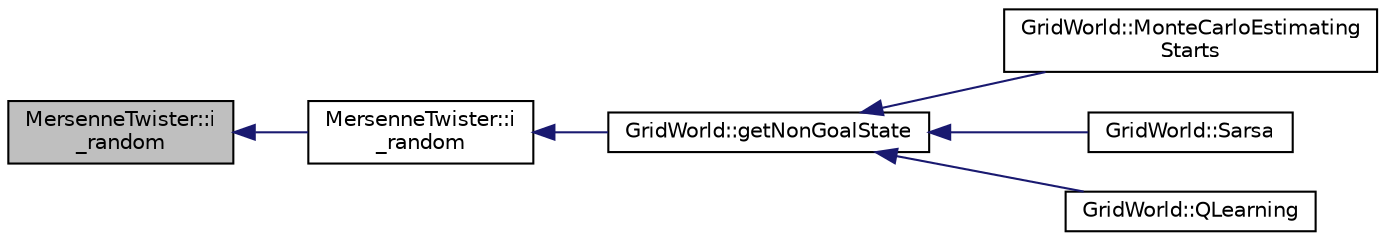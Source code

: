 digraph "MersenneTwister::i_random"
{
  bgcolor="transparent";
  edge [fontname="Helvetica",fontsize="10",labelfontname="Helvetica",labelfontsize="10"];
  node [fontname="Helvetica",fontsize="10",shape=record];
  rankdir="LR";
  Node17 [label="MersenneTwister::i\l_random",height=0.2,width=0.4,color="black", fillcolor="grey75", style="filled", fontcolor="black"];
  Node17 -> Node18 [dir="back",color="midnightblue",fontsize="10",style="solid",fontname="Helvetica"];
  Node18 [label="MersenneTwister::i\l_random",height=0.2,width=0.4,color="black",URL="$classMersenneTwister.html#a063d531b0832d9ffa50c4c0340e7e510",tooltip="Pseudo-random number generator using the Mersenne Twister method. "];
  Node18 -> Node19 [dir="back",color="midnightblue",fontsize="10",style="solid",fontname="Helvetica"];
  Node19 [label="GridWorld::getNonGoalState",height=0.2,width=0.4,color="black",URL="$classGridWorld.html#a32bc48e56c9a7163d2fbf917df9d35c0",tooltip="Selects a random non-goal state. "];
  Node19 -> Node20 [dir="back",color="midnightblue",fontsize="10",style="solid",fontname="Helvetica"];
  Node20 [label="GridWorld::MonteCarloEstimating\lStarts",height=0.2,width=0.4,color="black",URL="$classGridWorld.html#a03586ebfa410ea0617103c70ce5b08cb",tooltip="Monte Carlo Estimating Starts algorithm for finding an optimal policy. "];
  Node19 -> Node21 [dir="back",color="midnightblue",fontsize="10",style="solid",fontname="Helvetica"];
  Node21 [label="GridWorld::Sarsa",height=0.2,width=0.4,color="black",URL="$classGridWorld.html#ad1c7b6d4e864ef8e8aca9163c2d8cd86",tooltip="Temporal difference method for finding the optimal policy using SARSA. "];
  Node19 -> Node22 [dir="back",color="midnightblue",fontsize="10",style="solid",fontname="Helvetica"];
  Node22 [label="GridWorld::QLearning",height=0.2,width=0.4,color="black",URL="$classGridWorld.html#abdbd7b78344fe0db7dbdd4f55d8ace70",tooltip="Temporal difference method for finding the optimal policy using Q-Learning. "];
}
